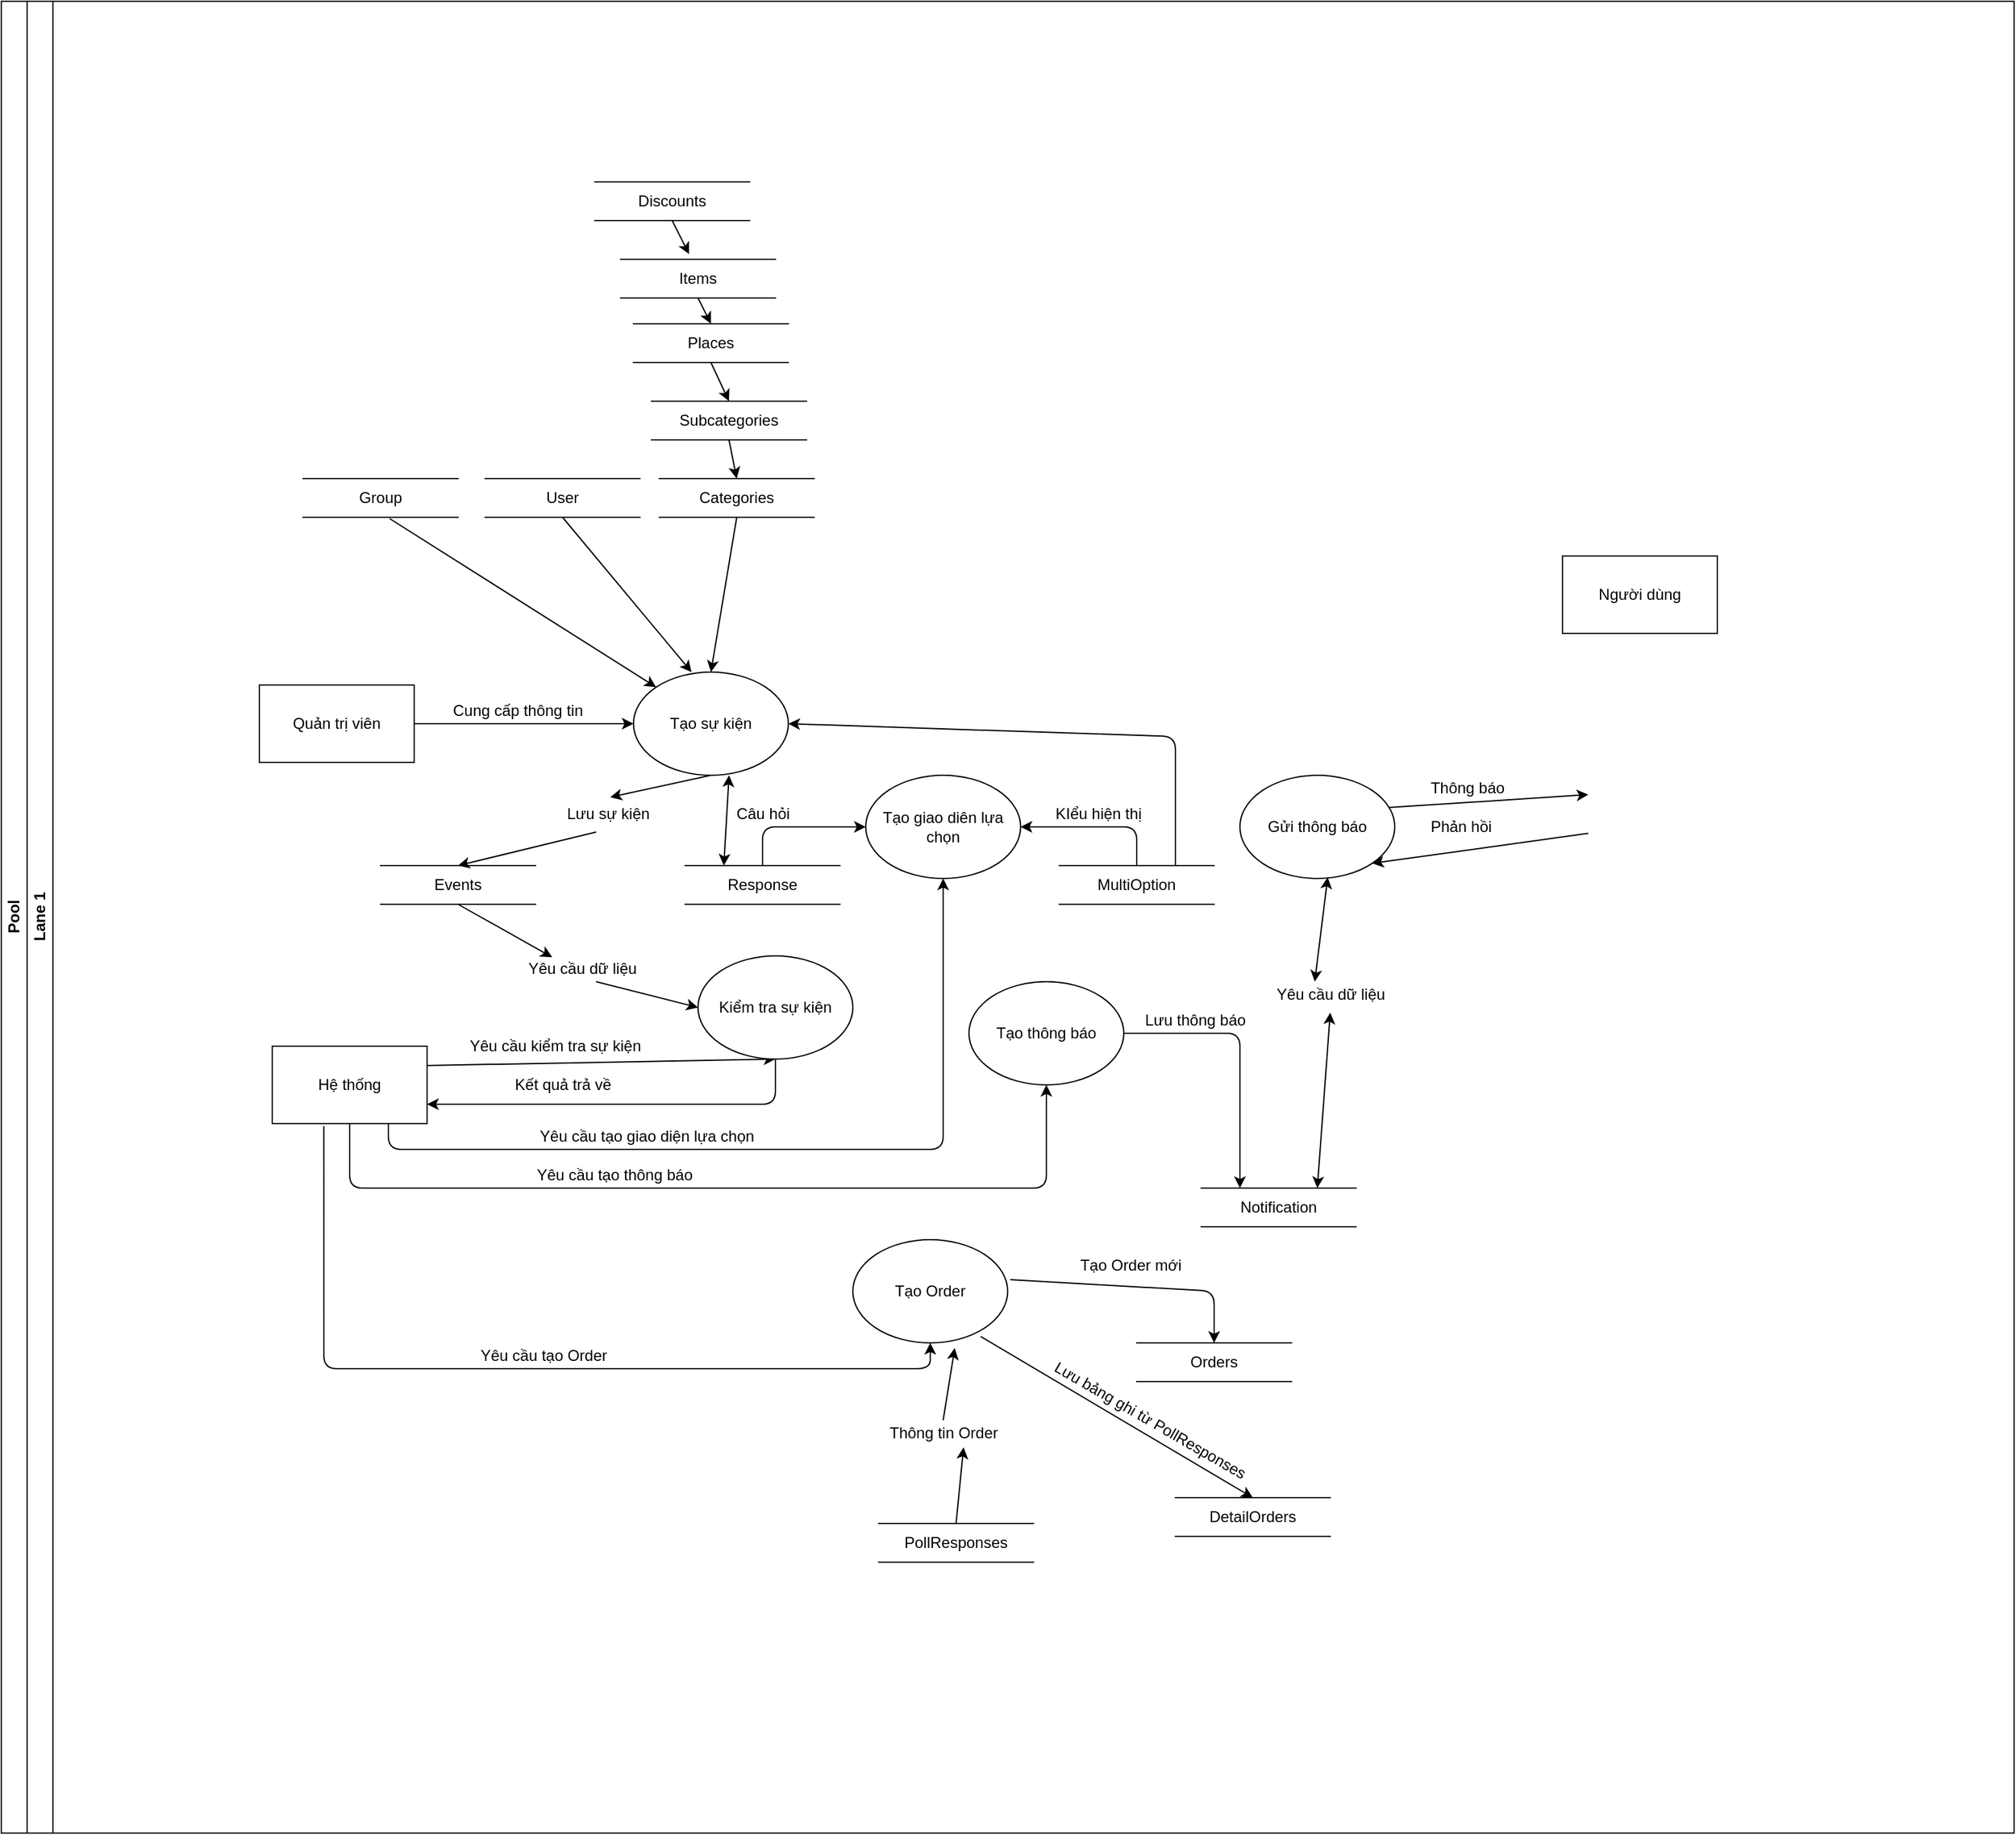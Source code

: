 <mxfile version="13.7.1" type="github">
  <diagram id="prtHgNgQTEPvFCAcTncT" name="Page-1">
    <mxGraphModel dx="1590" dy="806" grid="1" gridSize="10" guides="1" tooltips="1" connect="1" arrows="1" fold="1" page="1" pageScale="1" pageWidth="827" pageHeight="1169" math="0" shadow="0">
      <root>
        <mxCell id="0" />
        <mxCell id="1" parent="0" />
        <mxCell id="sMqYdDsB5LeZ5myS3kyH-58" value="KIểu hiện thị" style="text;html=1;align=center;verticalAlign=middle;resizable=0;points=[];autosize=1;" vertex="1" parent="1">
          <mxGeometry x="1060" y="670" width="80" height="20" as="geometry" />
        </mxCell>
        <mxCell id="dNxyNK7c78bLwvsdeMH5-19" value="Pool" style="swimlane;html=1;childLayout=stackLayout;resizeParent=1;resizeParentMax=0;horizontal=0;startSize=20;horizontalStack=0;" parent="1" vertex="1">
          <mxGeometry x="250" y="50" width="1560" height="1420" as="geometry" />
        </mxCell>
        <mxCell id="dNxyNK7c78bLwvsdeMH5-20" value="Lane 1" style="swimlane;html=1;startSize=20;horizontal=0;" parent="dNxyNK7c78bLwvsdeMH5-19" vertex="1">
          <mxGeometry x="20" width="1540" height="1420" as="geometry" />
        </mxCell>
        <mxCell id="sMqYdDsB5LeZ5myS3kyH-150" value="Discounts" style="shape=partialRectangle;whiteSpace=wrap;html=1;left=0;right=0;fillColor=none;" vertex="1" parent="dNxyNK7c78bLwvsdeMH5-20">
          <mxGeometry x="440" y="140" width="120" height="30" as="geometry" />
        </mxCell>
        <mxCell id="sMqYdDsB5LeZ5myS3kyH-17" value="Group" style="shape=partialRectangle;whiteSpace=wrap;html=1;left=0;right=0;fillColor=none;" vertex="1" parent="dNxyNK7c78bLwvsdeMH5-20">
          <mxGeometry x="214" y="370" width="120" height="30" as="geometry" />
        </mxCell>
        <mxCell id="sMqYdDsB5LeZ5myS3kyH-16" value="User" style="shape=partialRectangle;whiteSpace=wrap;html=1;left=0;right=0;fillColor=none;" vertex="1" parent="dNxyNK7c78bLwvsdeMH5-20">
          <mxGeometry x="355" y="370" width="120" height="30" as="geometry" />
        </mxCell>
        <mxCell id="sMqYdDsB5LeZ5myS3kyH-10" value="Người dùng" style="rounded=0;whiteSpace=wrap;html=1;fontFamily=Helvetica;fontSize=12;fontColor=#000000;align=center;" vertex="1" parent="dNxyNK7c78bLwvsdeMH5-20">
          <mxGeometry x="1190" y="430" width="120" height="60" as="geometry" />
        </mxCell>
        <mxCell id="sMqYdDsB5LeZ5myS3kyH-6" value="" style="endArrow=classic;html=1;exitX=1;exitY=0.5;exitDx=0;exitDy=0;entryX=0;entryY=0.5;entryDx=0;entryDy=0;" edge="1" parent="dNxyNK7c78bLwvsdeMH5-20" source="dNxyNK7c78bLwvsdeMH5-24" target="sMqYdDsB5LeZ5myS3kyH-5">
          <mxGeometry width="50" height="50" relative="1" as="geometry">
            <mxPoint x="780" y="520" as="sourcePoint" />
            <mxPoint x="830" y="470" as="targetPoint" />
          </mxGeometry>
        </mxCell>
        <mxCell id="sMqYdDsB5LeZ5myS3kyH-21" value="" style="endArrow=classic;html=1;exitX=0.388;exitY=1.2;exitDx=0;exitDy=0;entryX=0.5;entryY=0;entryDx=0;entryDy=0;exitPerimeter=0;" edge="1" parent="dNxyNK7c78bLwvsdeMH5-20" source="sMqYdDsB5LeZ5myS3kyH-22" target="sMqYdDsB5LeZ5myS3kyH-20">
          <mxGeometry width="50" height="50" relative="1" as="geometry">
            <mxPoint x="577" y="490" as="sourcePoint" />
            <mxPoint x="747" y="490" as="targetPoint" />
          </mxGeometry>
        </mxCell>
        <mxCell id="sMqYdDsB5LeZ5myS3kyH-81" value="Items" style="shape=partialRectangle;whiteSpace=wrap;html=1;left=0;right=0;fillColor=none;" vertex="1" parent="dNxyNK7c78bLwvsdeMH5-20">
          <mxGeometry x="460" y="200" width="120" height="30" as="geometry" />
        </mxCell>
        <mxCell id="sMqYdDsB5LeZ5myS3kyH-79" value="Places" style="shape=partialRectangle;whiteSpace=wrap;html=1;left=0;right=0;fillColor=none;" vertex="1" parent="dNxyNK7c78bLwvsdeMH5-20">
          <mxGeometry x="470" y="250" width="120" height="30" as="geometry" />
        </mxCell>
        <mxCell id="sMqYdDsB5LeZ5myS3kyH-19" value="Subcategories" style="shape=partialRectangle;whiteSpace=wrap;html=1;left=0;right=0;fillColor=none;" vertex="1" parent="dNxyNK7c78bLwvsdeMH5-20">
          <mxGeometry x="484" y="310" width="120" height="30" as="geometry" />
        </mxCell>
        <mxCell id="sMqYdDsB5LeZ5myS3kyH-18" value="Categories&lt;span style=&quot;color: rgba(0 , 0 , 0 , 0) ; font-family: monospace ; font-size: 0px&quot;&gt;%3CmxGraphModel%3E%3Croot%3E%3CmxCell%20id%3D%220%22%2F%3E%3CmxCell%20id%3D%221%22%20parent%3D%220%22%2F%3E%3CmxCell%20id%3D%222%22%20value%3D%22User%22%20style%3D%22shape%3DpartialRectangle%3BwhiteSpace%3Dwrap%3Bhtml%3D1%3Bleft%3D0%3Bright%3D0%3BfillColor%3Dnone%3B%22%20vertex%3D%221%22%20parent%3D%221%22%3E%3CmxGeometry%20x%3D%22790%22%20y%3D%22-210%22%20width%3D%22120%22%20height%3D%2230%22%20as%3D%22geometry%22%2F%3E%3C%2FmxCell%3E%3C%2Froot%3E%3C%2FmxGraphModel%3E&lt;/span&gt;" style="shape=partialRectangle;whiteSpace=wrap;html=1;left=0;right=0;fillColor=none;" vertex="1" parent="dNxyNK7c78bLwvsdeMH5-20">
          <mxGeometry x="490" y="370" width="120" height="30" as="geometry" />
        </mxCell>
        <mxCell id="sMqYdDsB5LeZ5myS3kyH-7" value="Cung cấp thông tin" style="text;html=1;align=center;verticalAlign=middle;resizable=0;points=[];autosize=1;" vertex="1" parent="dNxyNK7c78bLwvsdeMH5-20">
          <mxGeometry x="320" y="540" width="120" height="20" as="geometry" />
        </mxCell>
        <mxCell id="dNxyNK7c78bLwvsdeMH5-24" value="Quản trị viên" style="rounded=0;whiteSpace=wrap;html=1;fontFamily=Helvetica;fontSize=12;fontColor=#000000;align=center;" parent="dNxyNK7c78bLwvsdeMH5-20" vertex="1">
          <mxGeometry x="180" y="530" width="120" height="60" as="geometry" />
        </mxCell>
        <mxCell id="sMqYdDsB5LeZ5myS3kyH-5" value="Tạo sự kiện" style="ellipse;whiteSpace=wrap;html=1;" vertex="1" parent="dNxyNK7c78bLwvsdeMH5-20">
          <mxGeometry x="470" y="520" width="120" height="80" as="geometry" />
        </mxCell>
        <mxCell id="sMqYdDsB5LeZ5myS3kyH-46" value="Thông báo" style="text;html=1;align=center;verticalAlign=middle;resizable=0;points=[];autosize=1;" vertex="1" parent="dNxyNK7c78bLwvsdeMH5-20">
          <mxGeometry x="1081" y="600" width="70" height="20" as="geometry" />
        </mxCell>
        <mxCell id="sMqYdDsB5LeZ5myS3kyH-57" value="Câu hỏi" style="text;html=1;align=center;verticalAlign=middle;resizable=0;points=[];autosize=1;" vertex="1" parent="dNxyNK7c78bLwvsdeMH5-20">
          <mxGeometry x="540" y="620" width="60" height="20" as="geometry" />
        </mxCell>
        <mxCell id="sMqYdDsB5LeZ5myS3kyH-49" value="Tạo giao diên lựa chọn" style="ellipse;whiteSpace=wrap;html=1;" vertex="1" parent="dNxyNK7c78bLwvsdeMH5-20">
          <mxGeometry x="650" y="600" width="120" height="80" as="geometry" />
        </mxCell>
        <mxCell id="sMqYdDsB5LeZ5myS3kyH-22" value="Lưu sự kiện" style="text;html=1;align=center;verticalAlign=middle;resizable=0;points=[];autosize=1;" vertex="1" parent="dNxyNK7c78bLwvsdeMH5-20">
          <mxGeometry x="410" y="620" width="80" height="20" as="geometry" />
        </mxCell>
        <mxCell id="sMqYdDsB5LeZ5myS3kyH-39" value="Gửi thông báo" style="ellipse;whiteSpace=wrap;html=1;" vertex="1" parent="dNxyNK7c78bLwvsdeMH5-20">
          <mxGeometry x="940" y="600" width="120" height="80" as="geometry" />
        </mxCell>
        <mxCell id="sMqYdDsB5LeZ5myS3kyH-48" value="Phản hồi" style="text;html=1;align=center;verticalAlign=middle;resizable=0;points=[];autosize=1;" vertex="1" parent="dNxyNK7c78bLwvsdeMH5-20">
          <mxGeometry x="1081" y="630" width="60" height="20" as="geometry" />
        </mxCell>
        <mxCell id="sMqYdDsB5LeZ5myS3kyH-23" value="" style="endArrow=classic;html=1;exitX=0.5;exitY=1;exitDx=0;exitDy=0;entryX=0.525;entryY=-0.15;entryDx=0;entryDy=0;entryPerimeter=0;" edge="1" parent="dNxyNK7c78bLwvsdeMH5-20" source="sMqYdDsB5LeZ5myS3kyH-5" target="sMqYdDsB5LeZ5myS3kyH-22">
          <mxGeometry width="50" height="50" relative="1" as="geometry">
            <mxPoint x="670" y="260" as="sourcePoint" />
            <mxPoint x="500" y="170" as="targetPoint" />
          </mxGeometry>
        </mxCell>
        <mxCell id="sMqYdDsB5LeZ5myS3kyH-27" value="" style="endArrow=classic;html=1;entryX=0.27;entryY=0.05;entryDx=0;entryDy=0;entryPerimeter=0;exitX=0.5;exitY=1;exitDx=0;exitDy=0;" edge="1" parent="dNxyNK7c78bLwvsdeMH5-20" source="sMqYdDsB5LeZ5myS3kyH-20" target="sMqYdDsB5LeZ5myS3kyH-25">
          <mxGeometry width="50" height="50" relative="1" as="geometry">
            <mxPoint x="780" y="790" as="sourcePoint" />
            <mxPoint x="830" y="740" as="targetPoint" />
          </mxGeometry>
        </mxCell>
        <mxCell id="sMqYdDsB5LeZ5myS3kyH-28" value="" style="endArrow=classic;html=1;exitX=0.61;exitY=1;exitDx=0;exitDy=0;entryX=0;entryY=0.5;entryDx=0;entryDy=0;exitPerimeter=0;" edge="1" parent="dNxyNK7c78bLwvsdeMH5-20" source="sMqYdDsB5LeZ5myS3kyH-25" target="sMqYdDsB5LeZ5myS3kyH-8">
          <mxGeometry width="50" height="50" relative="1" as="geometry">
            <mxPoint x="330" y="500" as="sourcePoint" />
            <mxPoint x="500" y="500" as="targetPoint" />
          </mxGeometry>
        </mxCell>
        <mxCell id="sMqYdDsB5LeZ5myS3kyH-36" value="" style="endArrow=classic;html=1;exitX=1;exitY=0.5;exitDx=0;exitDy=0;entryX=0.25;entryY=0;entryDx=0;entryDy=0;" edge="1" parent="dNxyNK7c78bLwvsdeMH5-20" source="sMqYdDsB5LeZ5myS3kyH-29" target="sMqYdDsB5LeZ5myS3kyH-37">
          <mxGeometry width="50" height="50" relative="1" as="geometry">
            <mxPoint x="930" y="850" as="sourcePoint" />
            <mxPoint x="980" y="800" as="targetPoint" />
            <Array as="points">
              <mxPoint x="940" y="800" />
            </Array>
          </mxGeometry>
        </mxCell>
        <mxCell id="sMqYdDsB5LeZ5myS3kyH-30" value="" style="endArrow=classic;html=1;exitX=1;exitY=0.25;exitDx=0;exitDy=0;entryX=0.5;entryY=1;entryDx=0;entryDy=0;" edge="1" parent="dNxyNK7c78bLwvsdeMH5-20" source="sMqYdDsB5LeZ5myS3kyH-9" target="sMqYdDsB5LeZ5myS3kyH-8">
          <mxGeometry width="50" height="50" relative="1" as="geometry">
            <mxPoint x="780" y="790" as="sourcePoint" />
            <mxPoint x="830" y="740" as="targetPoint" />
          </mxGeometry>
        </mxCell>
        <mxCell id="sMqYdDsB5LeZ5myS3kyH-32" value="" style="endArrow=classic;html=1;exitX=0.5;exitY=1;exitDx=0;exitDy=0;entryX=1;entryY=0.75;entryDx=0;entryDy=0;" edge="1" parent="dNxyNK7c78bLwvsdeMH5-20" source="sMqYdDsB5LeZ5myS3kyH-8" target="sMqYdDsB5LeZ5myS3kyH-9">
          <mxGeometry width="50" height="50" relative="1" as="geometry">
            <mxPoint x="630" y="860" as="sourcePoint" />
            <mxPoint x="830" y="740" as="targetPoint" />
            <Array as="points">
              <mxPoint x="580" y="855" />
            </Array>
          </mxGeometry>
        </mxCell>
        <mxCell id="sMqYdDsB5LeZ5myS3kyH-34" value="" style="endArrow=classic;html=1;entryX=0.5;entryY=1;entryDx=0;entryDy=0;exitX=0.5;exitY=1;exitDx=0;exitDy=0;" edge="1" parent="dNxyNK7c78bLwvsdeMH5-20" source="sMqYdDsB5LeZ5myS3kyH-9" target="sMqYdDsB5LeZ5myS3kyH-29">
          <mxGeometry width="50" height="50" relative="1" as="geometry">
            <mxPoint x="590" y="910" as="sourcePoint" />
            <mxPoint x="640" y="860" as="targetPoint" />
            <Array as="points">
              <mxPoint x="250" y="920" />
              <mxPoint x="790" y="920" />
            </Array>
          </mxGeometry>
        </mxCell>
        <mxCell id="sMqYdDsB5LeZ5myS3kyH-45" value="" style="endArrow=classic;html=1;entryX=0;entryY=0.25;entryDx=0;entryDy=0;exitX=0.958;exitY=0.313;exitDx=0;exitDy=0;exitPerimeter=0;" edge="1" parent="dNxyNK7c78bLwvsdeMH5-20" source="sMqYdDsB5LeZ5myS3kyH-39">
          <mxGeometry width="50" height="50" relative="1" as="geometry">
            <mxPoint x="780" y="790" as="sourcePoint" />
            <mxPoint x="1210" y="615" as="targetPoint" />
          </mxGeometry>
        </mxCell>
        <mxCell id="sMqYdDsB5LeZ5myS3kyH-47" value="" style="endArrow=classic;html=1;entryX=1;entryY=1;entryDx=0;entryDy=0;exitX=0;exitY=0.75;exitDx=0;exitDy=0;" edge="1" parent="dNxyNK7c78bLwvsdeMH5-20" target="sMqYdDsB5LeZ5myS3kyH-39">
          <mxGeometry width="50" height="50" relative="1" as="geometry">
            <mxPoint x="1210" y="645" as="sourcePoint" />
            <mxPoint x="830" y="740" as="targetPoint" />
          </mxGeometry>
        </mxCell>
        <mxCell id="sMqYdDsB5LeZ5myS3kyH-50" value="" style="endArrow=classic;html=1;exitX=0.75;exitY=1;exitDx=0;exitDy=0;entryX=0.5;entryY=1;entryDx=0;entryDy=0;" edge="1" parent="dNxyNK7c78bLwvsdeMH5-20" source="sMqYdDsB5LeZ5myS3kyH-9" target="sMqYdDsB5LeZ5myS3kyH-49">
          <mxGeometry width="50" height="50" relative="1" as="geometry">
            <mxPoint x="740" y="690" as="sourcePoint" />
            <mxPoint x="790" y="640" as="targetPoint" />
            <Array as="points">
              <mxPoint x="280" y="890" />
              <mxPoint x="710" y="890" />
            </Array>
          </mxGeometry>
        </mxCell>
        <mxCell id="sMqYdDsB5LeZ5myS3kyH-55" value="" style="endArrow=classic;html=1;entryX=0;entryY=0.5;entryDx=0;entryDy=0;exitX=0.5;exitY=0;exitDx=0;exitDy=0;" edge="1" parent="dNxyNK7c78bLwvsdeMH5-20" source="sMqYdDsB5LeZ5myS3kyH-53" target="sMqYdDsB5LeZ5myS3kyH-49">
          <mxGeometry width="50" height="50" relative="1" as="geometry">
            <mxPoint x="740" y="680" as="sourcePoint" />
            <mxPoint x="790" y="630" as="targetPoint" />
            <Array as="points">
              <mxPoint x="570" y="640" />
            </Array>
          </mxGeometry>
        </mxCell>
        <mxCell id="sMqYdDsB5LeZ5myS3kyH-56" value="" style="endArrow=classic;html=1;entryX=1;entryY=0.5;entryDx=0;entryDy=0;exitX=0.5;exitY=0;exitDx=0;exitDy=0;" edge="1" parent="dNxyNK7c78bLwvsdeMH5-20" source="sMqYdDsB5LeZ5myS3kyH-54" target="sMqYdDsB5LeZ5myS3kyH-49">
          <mxGeometry width="50" height="50" relative="1" as="geometry">
            <mxPoint x="580" y="680" as="sourcePoint" />
            <mxPoint x="660" y="650" as="targetPoint" />
            <Array as="points">
              <mxPoint x="860" y="640" />
            </Array>
          </mxGeometry>
        </mxCell>
        <mxCell id="sMqYdDsB5LeZ5myS3kyH-59" value="" style="endArrow=classic;startArrow=classic;html=1;exitX=0.75;exitY=0;exitDx=0;exitDy=0;entryX=0.5;entryY=1.2;entryDx=0;entryDy=0;entryPerimeter=0;" edge="1" parent="dNxyNK7c78bLwvsdeMH5-20" source="sMqYdDsB5LeZ5myS3kyH-37" target="sMqYdDsB5LeZ5myS3kyH-41">
          <mxGeometry width="50" height="50" relative="1" as="geometry">
            <mxPoint x="740" y="680" as="sourcePoint" />
            <mxPoint x="790" y="630" as="targetPoint" />
          </mxGeometry>
        </mxCell>
        <mxCell id="sMqYdDsB5LeZ5myS3kyH-60" value="" style="endArrow=classic;startArrow=classic;html=1;exitX=0.38;exitY=0;exitDx=0;exitDy=0;entryX=0.567;entryY=0.988;entryDx=0;entryDy=0;entryPerimeter=0;exitPerimeter=0;" edge="1" parent="dNxyNK7c78bLwvsdeMH5-20" source="sMqYdDsB5LeZ5myS3kyH-41" target="sMqYdDsB5LeZ5myS3kyH-39">
          <mxGeometry width="50" height="50" relative="1" as="geometry">
            <mxPoint x="1010" y="930" as="sourcePoint" />
            <mxPoint x="1020" y="794" as="targetPoint" />
          </mxGeometry>
        </mxCell>
        <mxCell id="sMqYdDsB5LeZ5myS3kyH-61" value="" style="endArrow=classic;startArrow=classic;html=1;entryX=0.617;entryY=1;entryDx=0;entryDy=0;entryPerimeter=0;exitX=0.25;exitY=0;exitDx=0;exitDy=0;" edge="1" parent="dNxyNK7c78bLwvsdeMH5-20" source="sMqYdDsB5LeZ5myS3kyH-53" target="sMqYdDsB5LeZ5myS3kyH-5">
          <mxGeometry width="50" height="50" relative="1" as="geometry">
            <mxPoint x="740" y="680" as="sourcePoint" />
            <mxPoint x="790" y="630" as="targetPoint" />
          </mxGeometry>
        </mxCell>
        <mxCell id="sMqYdDsB5LeZ5myS3kyH-64" value="" style="endArrow=classic;html=1;entryX=0.5;entryY=1;entryDx=0;entryDy=0;exitX=0.333;exitY=1.033;exitDx=0;exitDy=0;exitPerimeter=0;" edge="1" parent="dNxyNK7c78bLwvsdeMH5-20" source="sMqYdDsB5LeZ5myS3kyH-9" target="sMqYdDsB5LeZ5myS3kyH-63">
          <mxGeometry width="50" height="50" relative="1" as="geometry">
            <mxPoint x="130" y="1080" as="sourcePoint" />
            <mxPoint x="670" y="1050" as="targetPoint" />
            <Array as="points">
              <mxPoint x="230" y="1060" />
              <mxPoint x="700" y="1060" />
            </Array>
          </mxGeometry>
        </mxCell>
        <mxCell id="sMqYdDsB5LeZ5myS3kyH-67" value="" style="endArrow=classic;html=1;exitX=0.5;exitY=0;exitDx=0;exitDy=0;entryX=0.658;entryY=1.05;entryDx=0;entryDy=0;entryPerimeter=0;" edge="1" parent="dNxyNK7c78bLwvsdeMH5-20" source="sMqYdDsB5LeZ5myS3kyH-68" target="sMqYdDsB5LeZ5myS3kyH-63">
          <mxGeometry width="50" height="50" relative="1" as="geometry">
            <mxPoint x="740" y="900" as="sourcePoint" />
            <mxPoint x="790" y="850" as="targetPoint" />
          </mxGeometry>
        </mxCell>
        <mxCell id="sMqYdDsB5LeZ5myS3kyH-69" value="" style="endArrow=classic;html=1;exitX=0.5;exitY=0;exitDx=0;exitDy=0;entryX=0.658;entryY=1.05;entryDx=0;entryDy=0;entryPerimeter=0;" edge="1" parent="dNxyNK7c78bLwvsdeMH5-20" source="sMqYdDsB5LeZ5myS3kyH-66" target="sMqYdDsB5LeZ5myS3kyH-68">
          <mxGeometry width="50" height="50" relative="1" as="geometry">
            <mxPoint x="860" y="920" as="sourcePoint" />
            <mxPoint x="858.96" y="784" as="targetPoint" />
          </mxGeometry>
        </mxCell>
        <mxCell id="sMqYdDsB5LeZ5myS3kyH-73" value="" style="endArrow=classic;html=1;exitX=1.017;exitY=0.388;exitDx=0;exitDy=0;exitPerimeter=0;entryX=0.5;entryY=0;entryDx=0;entryDy=0;" edge="1" parent="dNxyNK7c78bLwvsdeMH5-20" source="sMqYdDsB5LeZ5myS3kyH-63" target="sMqYdDsB5LeZ5myS3kyH-72">
          <mxGeometry width="50" height="50" relative="1" as="geometry">
            <mxPoint x="740" y="900" as="sourcePoint" />
            <mxPoint x="790" y="850" as="targetPoint" />
            <Array as="points">
              <mxPoint x="920" y="1000" />
            </Array>
          </mxGeometry>
        </mxCell>
        <mxCell id="sMqYdDsB5LeZ5myS3kyH-74" value="" style="endArrow=classic;html=1;exitX=0.825;exitY=0.938;exitDx=0;exitDy=0;exitPerimeter=0;entryX=0.5;entryY=0;entryDx=0;entryDy=0;" edge="1" parent="dNxyNK7c78bLwvsdeMH5-20" source="sMqYdDsB5LeZ5myS3kyH-63" target="sMqYdDsB5LeZ5myS3kyH-71">
          <mxGeometry width="50" height="50" relative="1" as="geometry">
            <mxPoint x="772.04" y="1001.04" as="sourcePoint" />
            <mxPoint x="930" y="1050" as="targetPoint" />
            <Array as="points" />
          </mxGeometry>
        </mxCell>
        <mxCell id="sMqYdDsB5LeZ5myS3kyH-77" value="" style="endArrow=classic;html=1;exitX=0.5;exitY=1;exitDx=0;exitDy=0;entryX=0.5;entryY=0;entryDx=0;entryDy=0;" edge="1" parent="dNxyNK7c78bLwvsdeMH5-20" source="sMqYdDsB5LeZ5myS3kyH-18" target="sMqYdDsB5LeZ5myS3kyH-5">
          <mxGeometry width="50" height="50" relative="1" as="geometry">
            <mxPoint x="740" y="580" as="sourcePoint" />
            <mxPoint x="790" y="530" as="targetPoint" />
          </mxGeometry>
        </mxCell>
        <mxCell id="sMqYdDsB5LeZ5myS3kyH-78" value="" style="endArrow=classic;html=1;exitX=0.5;exitY=1;exitDx=0;exitDy=0;entryX=0.5;entryY=0;entryDx=0;entryDy=0;" edge="1" parent="dNxyNK7c78bLwvsdeMH5-20" source="sMqYdDsB5LeZ5myS3kyH-19" target="sMqYdDsB5LeZ5myS3kyH-18">
          <mxGeometry width="50" height="50" relative="1" as="geometry">
            <mxPoint x="740" y="580" as="sourcePoint" />
            <mxPoint x="790" y="530" as="targetPoint" />
          </mxGeometry>
        </mxCell>
        <mxCell id="sMqYdDsB5LeZ5myS3kyH-80" value="" style="endArrow=classic;html=1;entryX=0.5;entryY=0;entryDx=0;entryDy=0;exitX=0.5;exitY=1;exitDx=0;exitDy=0;" edge="1" parent="dNxyNK7c78bLwvsdeMH5-20" source="sMqYdDsB5LeZ5myS3kyH-79" target="sMqYdDsB5LeZ5myS3kyH-19">
          <mxGeometry width="50" height="50" relative="1" as="geometry">
            <mxPoint x="740" y="580" as="sourcePoint" />
            <mxPoint x="790" y="530" as="targetPoint" />
          </mxGeometry>
        </mxCell>
        <mxCell id="sMqYdDsB5LeZ5myS3kyH-82" value="" style="endArrow=classic;html=1;entryX=0.5;entryY=0;entryDx=0;entryDy=0;exitX=0.5;exitY=1;exitDx=0;exitDy=0;" edge="1" parent="dNxyNK7c78bLwvsdeMH5-20" source="sMqYdDsB5LeZ5myS3kyH-81" target="sMqYdDsB5LeZ5myS3kyH-79">
          <mxGeometry width="50" height="50" relative="1" as="geometry">
            <mxPoint x="740" y="580" as="sourcePoint" />
            <mxPoint x="790" y="530" as="targetPoint" />
          </mxGeometry>
        </mxCell>
        <mxCell id="sMqYdDsB5LeZ5myS3kyH-68" value="Thông tin Order" style="text;html=1;align=center;verticalAlign=middle;resizable=0;points=[];autosize=1;" vertex="1" parent="dNxyNK7c78bLwvsdeMH5-20">
          <mxGeometry x="660" y="1100" width="100" height="20" as="geometry" />
        </mxCell>
        <mxCell id="sMqYdDsB5LeZ5myS3kyH-66" value="PollResponses" style="shape=partialRectangle;whiteSpace=wrap;html=1;left=0;right=0;fillColor=none;" vertex="1" parent="dNxyNK7c78bLwvsdeMH5-20">
          <mxGeometry x="660" y="1180" width="120" height="30" as="geometry" />
        </mxCell>
        <mxCell id="sMqYdDsB5LeZ5myS3kyH-71" value="DetailOrders" style="shape=partialRectangle;whiteSpace=wrap;html=1;left=0;right=0;fillColor=none;" vertex="1" parent="dNxyNK7c78bLwvsdeMH5-20">
          <mxGeometry x="890" y="1160" width="120" height="30" as="geometry" />
        </mxCell>
        <mxCell id="sMqYdDsB5LeZ5myS3kyH-76" value="Lưu bảng ghi từ PollResponses" style="text;html=1;align=center;verticalAlign=middle;resizable=0;points=[];autosize=1;rotation=30;" vertex="1" parent="dNxyNK7c78bLwvsdeMH5-20">
          <mxGeometry x="780" y="1090" width="180" height="20" as="geometry" />
        </mxCell>
        <mxCell id="sMqYdDsB5LeZ5myS3kyH-72" value="Orders" style="shape=partialRectangle;whiteSpace=wrap;html=1;left=0;right=0;fillColor=none;" vertex="1" parent="dNxyNK7c78bLwvsdeMH5-20">
          <mxGeometry x="860" y="1040" width="120" height="30" as="geometry" />
        </mxCell>
        <mxCell id="sMqYdDsB5LeZ5myS3kyH-65" value="Yêu cầu tạo Order" style="text;html=1;align=center;verticalAlign=middle;resizable=0;points=[];autosize=1;" vertex="1" parent="dNxyNK7c78bLwvsdeMH5-20">
          <mxGeometry x="345" y="1040" width="110" height="20" as="geometry" />
        </mxCell>
        <mxCell id="sMqYdDsB5LeZ5myS3kyH-63" value="Tạo Order" style="ellipse;whiteSpace=wrap;html=1;" vertex="1" parent="dNxyNK7c78bLwvsdeMH5-20">
          <mxGeometry x="640" y="960" width="120" height="80" as="geometry" />
        </mxCell>
        <mxCell id="sMqYdDsB5LeZ5myS3kyH-75" value="Tạo Order mới" style="text;html=1;align=center;verticalAlign=middle;resizable=0;points=[];autosize=1;" vertex="1" parent="dNxyNK7c78bLwvsdeMH5-20">
          <mxGeometry x="810" y="970" width="90" height="20" as="geometry" />
        </mxCell>
        <mxCell id="sMqYdDsB5LeZ5myS3kyH-20" value="Events" style="shape=partialRectangle;whiteSpace=wrap;html=1;left=0;right=0;fillColor=none;" vertex="1" parent="dNxyNK7c78bLwvsdeMH5-20">
          <mxGeometry x="274" y="670" width="120" height="30" as="geometry" />
        </mxCell>
        <mxCell id="sMqYdDsB5LeZ5myS3kyH-25" value="Yêu cầu dữ liệu" style="text;html=1;align=center;verticalAlign=middle;resizable=0;points=[];autosize=1;" vertex="1" parent="dNxyNK7c78bLwvsdeMH5-20">
          <mxGeometry x="380" y="740" width="100" height="20" as="geometry" />
        </mxCell>
        <mxCell id="sMqYdDsB5LeZ5myS3kyH-41" value="Yêu cầu dữ liệu" style="text;html=1;align=center;verticalAlign=middle;resizable=0;points=[];autosize=1;" vertex="1" parent="dNxyNK7c78bLwvsdeMH5-20">
          <mxGeometry x="960" y="760" width="100" height="20" as="geometry" />
        </mxCell>
        <mxCell id="sMqYdDsB5LeZ5myS3kyH-8" value="Kiểm tra sự kiện" style="ellipse;whiteSpace=wrap;html=1;" vertex="1" parent="dNxyNK7c78bLwvsdeMH5-20">
          <mxGeometry x="520" y="740" width="120" height="80" as="geometry" />
        </mxCell>
        <mxCell id="sMqYdDsB5LeZ5myS3kyH-38" value="Lưu thông báo" style="text;html=1;align=center;verticalAlign=middle;resizable=0;points=[];autosize=1;" vertex="1" parent="dNxyNK7c78bLwvsdeMH5-20">
          <mxGeometry x="860" y="780" width="90" height="20" as="geometry" />
        </mxCell>
        <mxCell id="sMqYdDsB5LeZ5myS3kyH-31" value="Yêu cầu kiểm tra sự kiện" style="text;html=1;align=center;verticalAlign=middle;resizable=0;points=[];autosize=1;" vertex="1" parent="dNxyNK7c78bLwvsdeMH5-20">
          <mxGeometry x="334" y="800" width="150" height="20" as="geometry" />
        </mxCell>
        <mxCell id="sMqYdDsB5LeZ5myS3kyH-29" value="Tạo thông báo" style="ellipse;whiteSpace=wrap;html=1;" vertex="1" parent="dNxyNK7c78bLwvsdeMH5-20">
          <mxGeometry x="730" y="760" width="120" height="80" as="geometry" />
        </mxCell>
        <mxCell id="sMqYdDsB5LeZ5myS3kyH-9" value="Hệ thống&lt;span style=&quot;color: rgba(0 , 0 , 0 , 0) ; font-family: monospace ; font-size: 0px&quot;&gt;%3CmxGraphModel%3E%3Croot%3E%3CmxCell%20id%3D%220%22%2F%3E%3CmxCell%20id%3D%221%22%20parent%3D%220%22%2F%3E%3CmxCell%20id%3D%222%22%20value%3D%22Admin%22%20style%3D%22rounded%3D0%3BwhiteSpace%3Dwrap%3Bhtml%3D1%3BfontFamily%3DHelvetica%3BfontSize%3D12%3BfontColor%3D%23000000%3Balign%3Dcenter%3B%22%20vertex%3D%221%22%20parent%3D%221%22%3E%3CmxGeometry%20x%3D%22270%22%20y%3D%22200%22%20width%3D%22120%22%20height%3D%2260%22%20as%3D%22geometry%22%2F%3E%3C%2FmxCell%3E%3C%2Froot%3E%3C%2FmxGraphModel%3E&lt;/span&gt;" style="rounded=0;whiteSpace=wrap;html=1;fontFamily=Helvetica;fontSize=12;fontColor=#000000;align=center;" vertex="1" parent="dNxyNK7c78bLwvsdeMH5-20">
          <mxGeometry x="190" y="810" width="120" height="60" as="geometry" />
        </mxCell>
        <mxCell id="sMqYdDsB5LeZ5myS3kyH-33" value="Kết quả trả về" style="text;html=1;align=center;verticalAlign=middle;resizable=0;points=[];autosize=1;" vertex="1" parent="dNxyNK7c78bLwvsdeMH5-20">
          <mxGeometry x="370" y="830" width="90" height="20" as="geometry" />
        </mxCell>
        <mxCell id="sMqYdDsB5LeZ5myS3kyH-35" value="Yêu cầu tạo thông báo" style="text;html=1;align=center;verticalAlign=middle;resizable=0;points=[];autosize=1;" vertex="1" parent="dNxyNK7c78bLwvsdeMH5-20">
          <mxGeometry x="385" y="900" width="140" height="20" as="geometry" />
        </mxCell>
        <mxCell id="sMqYdDsB5LeZ5myS3kyH-37" value="Notification" style="shape=partialRectangle;whiteSpace=wrap;html=1;left=0;right=0;fillColor=none;" vertex="1" parent="dNxyNK7c78bLwvsdeMH5-20">
          <mxGeometry x="910" y="920" width="120" height="30" as="geometry" />
        </mxCell>
        <mxCell id="sMqYdDsB5LeZ5myS3kyH-51" value="Yêu cầu tạo giao diện lựa chọn" style="text;html=1;align=center;verticalAlign=middle;resizable=0;points=[];autosize=1;" vertex="1" parent="dNxyNK7c78bLwvsdeMH5-20">
          <mxGeometry x="390" y="870" width="180" height="20" as="geometry" />
        </mxCell>
        <mxCell id="sMqYdDsB5LeZ5myS3kyH-54" value="MultiOption" style="shape=partialRectangle;whiteSpace=wrap;html=1;left=0;right=0;fillColor=none;" vertex="1" parent="dNxyNK7c78bLwvsdeMH5-20">
          <mxGeometry x="800" y="670" width="120" height="30" as="geometry" />
        </mxCell>
        <mxCell id="sMqYdDsB5LeZ5myS3kyH-53" value="Response" style="shape=partialRectangle;whiteSpace=wrap;html=1;left=0;right=0;fillColor=none;" vertex="1" parent="dNxyNK7c78bLwvsdeMH5-20">
          <mxGeometry x="510" y="670" width="120" height="30" as="geometry" />
        </mxCell>
        <mxCell id="sMqYdDsB5LeZ5myS3kyH-151" value="" style="endArrow=classic;html=1;entryX=0.442;entryY=-0.133;entryDx=0;entryDy=0;entryPerimeter=0;exitX=0.5;exitY=1;exitDx=0;exitDy=0;" edge="1" parent="dNxyNK7c78bLwvsdeMH5-20" source="sMqYdDsB5LeZ5myS3kyH-150" target="sMqYdDsB5LeZ5myS3kyH-81">
          <mxGeometry width="50" height="50" relative="1" as="geometry">
            <mxPoint x="720" y="460" as="sourcePoint" />
            <mxPoint x="770" y="410" as="targetPoint" />
          </mxGeometry>
        </mxCell>
        <mxCell id="sMqYdDsB5LeZ5myS3kyH-153" value="" style="endArrow=classic;html=1;entryX=0.375;entryY=0;entryDx=0;entryDy=0;entryPerimeter=0;exitX=0.5;exitY=1;exitDx=0;exitDy=0;" edge="1" parent="dNxyNK7c78bLwvsdeMH5-20" source="sMqYdDsB5LeZ5myS3kyH-16" target="sMqYdDsB5LeZ5myS3kyH-5">
          <mxGeometry width="50" height="50" relative="1" as="geometry">
            <mxPoint x="720" y="520" as="sourcePoint" />
            <mxPoint x="770" y="470" as="targetPoint" />
          </mxGeometry>
        </mxCell>
        <mxCell id="sMqYdDsB5LeZ5myS3kyH-155" value="" style="endArrow=classic;html=1;entryX=0;entryY=0;entryDx=0;entryDy=0;exitX=0.558;exitY=1.033;exitDx=0;exitDy=0;exitPerimeter=0;" edge="1" parent="dNxyNK7c78bLwvsdeMH5-20" source="sMqYdDsB5LeZ5myS3kyH-17" target="sMqYdDsB5LeZ5myS3kyH-5">
          <mxGeometry width="50" height="50" relative="1" as="geometry">
            <mxPoint x="720" y="520" as="sourcePoint" />
            <mxPoint x="770" y="470" as="targetPoint" />
          </mxGeometry>
        </mxCell>
        <mxCell id="sMqYdDsB5LeZ5myS3kyH-156" value="" style="endArrow=classic;html=1;exitX=0.75;exitY=0;exitDx=0;exitDy=0;entryX=1;entryY=0.5;entryDx=0;entryDy=0;" edge="1" parent="dNxyNK7c78bLwvsdeMH5-20" source="sMqYdDsB5LeZ5myS3kyH-54" target="sMqYdDsB5LeZ5myS3kyH-5">
          <mxGeometry width="50" height="50" relative="1" as="geometry">
            <mxPoint x="720" y="520" as="sourcePoint" />
            <mxPoint x="770" y="470" as="targetPoint" />
            <Array as="points">
              <mxPoint x="890" y="570" />
            </Array>
          </mxGeometry>
        </mxCell>
      </root>
    </mxGraphModel>
  </diagram>
</mxfile>
